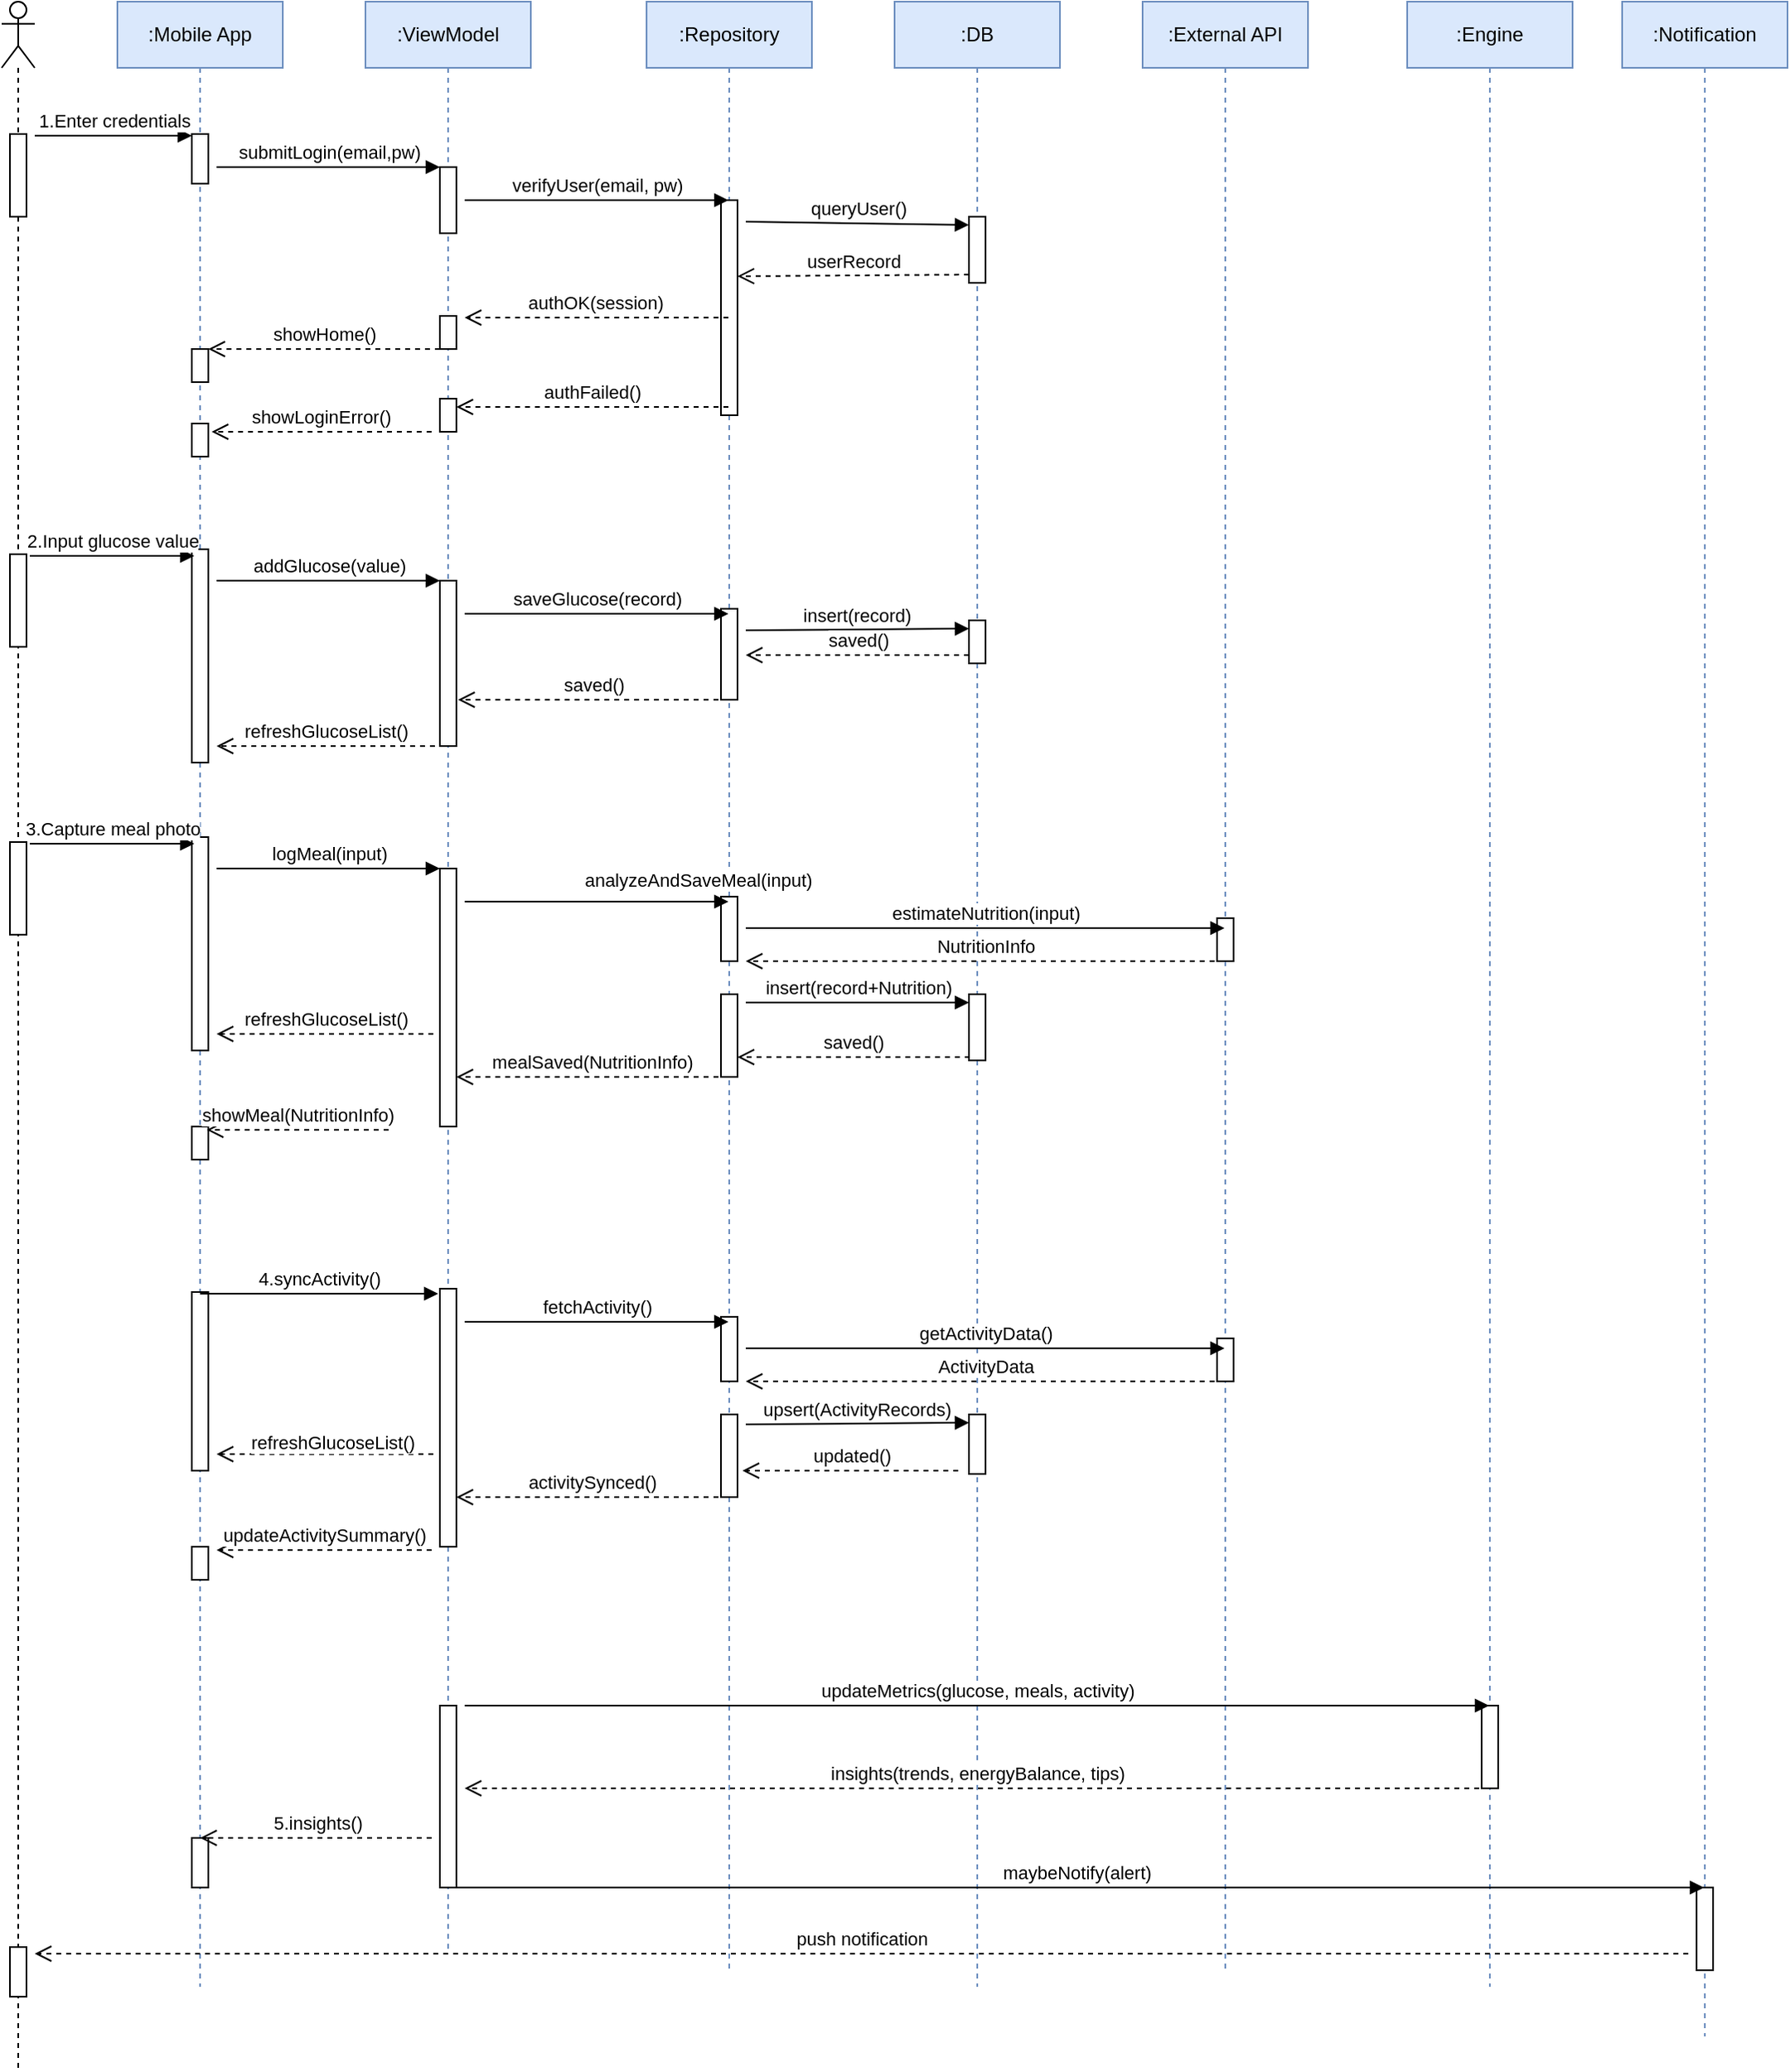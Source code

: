 <mxfile version="28.0.6">
  <diagram name="第 1 页" id="cejxMtZQo-CT8wwm4L09">
    <mxGraphModel dx="1288" dy="915" grid="1" gridSize="10" guides="1" tooltips="1" connect="1" arrows="1" fold="1" page="1" pageScale="1" pageWidth="827" pageHeight="1169" math="0" shadow="0">
      <root>
        <mxCell id="0" />
        <mxCell id="1" parent="0" />
        <mxCell id="VnCtMdweLz9wtOO9IcF--1" value="" style="shape=umlLifeline;perimeter=lifelinePerimeter;whiteSpace=wrap;html=1;container=1;dropTarget=0;collapsible=0;recursiveResize=0;outlineConnect=0;portConstraint=eastwest;newEdgeStyle={&quot;curved&quot;:0,&quot;rounded&quot;:0};participant=umlActor;" parent="1" vertex="1">
          <mxGeometry x="80" y="100" width="20" height="1250" as="geometry" />
        </mxCell>
        <mxCell id="VnCtMdweLz9wtOO9IcF--12" value="" style="html=1;points=[[0,0,0,0,5],[0,1,0,0,-5],[1,0,0,0,5],[1,1,0,0,-5]];perimeter=orthogonalPerimeter;outlineConnect=0;targetShapes=umlLifeline;portConstraint=eastwest;newEdgeStyle={&quot;curved&quot;:0,&quot;rounded&quot;:0};" parent="VnCtMdweLz9wtOO9IcF--1" vertex="1">
          <mxGeometry x="5" y="80" width="10" height="50" as="geometry" />
        </mxCell>
        <mxCell id="VnCtMdweLz9wtOO9IcF--45" value="" style="html=1;points=[[0,0,0,0,5],[0,1,0,0,-5],[1,0,0,0,5],[1,1,0,0,-5]];perimeter=orthogonalPerimeter;outlineConnect=0;targetShapes=umlLifeline;portConstraint=eastwest;newEdgeStyle={&quot;curved&quot;:0,&quot;rounded&quot;:0};" parent="VnCtMdweLz9wtOO9IcF--1" vertex="1">
          <mxGeometry x="5" y="334" width="10" height="56" as="geometry" />
        </mxCell>
        <mxCell id="AxUf1xsJegDbPLyApTB1-17" value="" style="html=1;points=[[0,0,0,0,5],[0,1,0,0,-5],[1,0,0,0,5],[1,1,0,0,-5]];perimeter=orthogonalPerimeter;outlineConnect=0;targetShapes=umlLifeline;portConstraint=eastwest;newEdgeStyle={&quot;curved&quot;:0,&quot;rounded&quot;:0};" parent="VnCtMdweLz9wtOO9IcF--1" vertex="1">
          <mxGeometry x="5" y="1176" width="10" height="30" as="geometry" />
        </mxCell>
        <mxCell id="VnCtMdweLz9wtOO9IcF--2" value=":Mobile App" style="shape=umlLifeline;perimeter=lifelinePerimeter;whiteSpace=wrap;html=1;container=1;dropTarget=0;collapsible=0;recursiveResize=0;outlineConnect=0;portConstraint=eastwest;newEdgeStyle={&quot;curved&quot;:0,&quot;rounded&quot;:0};fillColor=#dae8fc;strokeColor=#6c8ebf;" parent="1" vertex="1">
          <mxGeometry x="150" y="100" width="100" height="1200" as="geometry" />
        </mxCell>
        <mxCell id="VnCtMdweLz9wtOO9IcF--13" value="" style="html=1;points=[[0,0,0,0,5],[0,1,0,0,-5],[1,0,0,0,5],[1,1,0,0,-5]];perimeter=orthogonalPerimeter;outlineConnect=0;targetShapes=umlLifeline;portConstraint=eastwest;newEdgeStyle={&quot;curved&quot;:0,&quot;rounded&quot;:0};" parent="VnCtMdweLz9wtOO9IcF--2" vertex="1">
          <mxGeometry x="45" y="80" width="10" height="30" as="geometry" />
        </mxCell>
        <mxCell id="VnCtMdweLz9wtOO9IcF--14" value="1.Enter credentials" style="html=1;verticalAlign=bottom;endArrow=block;curved=0;rounded=0;entryX=0;entryY=0;entryDx=0;entryDy=5;" parent="VnCtMdweLz9wtOO9IcF--2" edge="1">
          <mxGeometry relative="1" as="geometry">
            <mxPoint x="-50" y="81" as="sourcePoint" />
            <mxPoint x="45" y="81" as="targetPoint" />
          </mxGeometry>
        </mxCell>
        <mxCell id="VnCtMdweLz9wtOO9IcF--30" value="" style="html=1;points=[[0,0,0,0,5],[0,1,0,0,-5],[1,0,0,0,5],[1,1,0,0,-5]];perimeter=orthogonalPerimeter;outlineConnect=0;targetShapes=umlLifeline;portConstraint=eastwest;newEdgeStyle={&quot;curved&quot;:0,&quot;rounded&quot;:0};" parent="VnCtMdweLz9wtOO9IcF--2" vertex="1">
          <mxGeometry x="45" y="210" width="10" height="20" as="geometry" />
        </mxCell>
        <mxCell id="VnCtMdweLz9wtOO9IcF--33" value="" style="html=1;points=[[0,0,0,0,5],[0,1,0,0,-5],[1,0,0,0,5],[1,1,0,0,-5]];perimeter=orthogonalPerimeter;outlineConnect=0;targetShapes=umlLifeline;portConstraint=eastwest;newEdgeStyle={&quot;curved&quot;:0,&quot;rounded&quot;:0};" parent="VnCtMdweLz9wtOO9IcF--2" vertex="1">
          <mxGeometry x="45" y="255" width="10" height="20" as="geometry" />
        </mxCell>
        <mxCell id="VnCtMdweLz9wtOO9IcF--37" value="" style="html=1;points=[[0,0,0,0,5],[0,1,0,0,-5],[1,0,0,0,5],[1,1,0,0,-5]];perimeter=orthogonalPerimeter;outlineConnect=0;targetShapes=umlLifeline;portConstraint=eastwest;newEdgeStyle={&quot;curved&quot;:0,&quot;rounded&quot;:0};" parent="VnCtMdweLz9wtOO9IcF--2" vertex="1">
          <mxGeometry x="45" y="331" width="10" height="129" as="geometry" />
        </mxCell>
        <mxCell id="VnCtMdweLz9wtOO9IcF--105" value="" style="html=1;points=[[0,0,0,0,5],[0,1,0,0,-5],[1,0,0,0,5],[1,1,0,0,-5]];perimeter=orthogonalPerimeter;outlineConnect=0;targetShapes=umlLifeline;portConstraint=eastwest;newEdgeStyle={&quot;curved&quot;:0,&quot;rounded&quot;:0};" parent="VnCtMdweLz9wtOO9IcF--2" vertex="1">
          <mxGeometry x="45" y="680" width="10" height="20" as="geometry" />
        </mxCell>
        <mxCell id="AxUf1xsJegDbPLyApTB1-13" value="" style="html=1;points=[[0,0,0,0,5],[0,1,0,0,-5],[1,0,0,0,5],[1,1,0,0,-5]];perimeter=orthogonalPerimeter;outlineConnect=0;targetShapes=umlLifeline;portConstraint=eastwest;newEdgeStyle={&quot;curved&quot;:0,&quot;rounded&quot;:0};" parent="VnCtMdweLz9wtOO9IcF--2" vertex="1">
          <mxGeometry x="45" y="1110" width="10" height="30" as="geometry" />
        </mxCell>
        <mxCell id="VnCtMdweLz9wtOO9IcF--3" value=":ViewModel" style="shape=umlLifeline;whiteSpace=wrap;html=1;container=1;dropTarget=0;collapsible=0;recursiveResize=0;outlineConnect=0;portConstraint=eastwest;newEdgeStyle={&quot;curved&quot;:0,&quot;rounded&quot;:0};fillColor=#dae8fc;strokeColor=#6c8ebf;points=[[0,0,0,0,5],[0,1,0,0,-5],[1,0,0,0,5],[1,1,0,0,-5]];perimeter=rectanglePerimeter;targetShapes=umlLifeline;participant=label;" parent="1" vertex="1">
          <mxGeometry x="300" y="100" width="100" height="1180" as="geometry" />
        </mxCell>
        <mxCell id="VnCtMdweLz9wtOO9IcF--21" value="" style="html=1;points=[[0,0,0,0,5],[0,1,0,0,-5],[1,0,0,0,5],[1,1,0,0,-5]];perimeter=orthogonalPerimeter;outlineConnect=0;targetShapes=umlLifeline;portConstraint=eastwest;newEdgeStyle={&quot;curved&quot;:0,&quot;rounded&quot;:0};" parent="VnCtMdweLz9wtOO9IcF--3" vertex="1">
          <mxGeometry x="45" y="100" width="10" height="40" as="geometry" />
        </mxCell>
        <mxCell id="VnCtMdweLz9wtOO9IcF--28" value="" style="html=1;points=[[0,0,0,0,5],[0,1,0,0,-5],[1,0,0,0,5],[1,1,0,0,-5]];perimeter=orthogonalPerimeter;outlineConnect=0;targetShapes=umlLifeline;portConstraint=eastwest;newEdgeStyle={&quot;curved&quot;:0,&quot;rounded&quot;:0};" parent="VnCtMdweLz9wtOO9IcF--3" vertex="1">
          <mxGeometry x="45" y="190" width="10" height="20" as="geometry" />
        </mxCell>
        <mxCell id="VnCtMdweLz9wtOO9IcF--32" value="" style="html=1;points=[[0,0,0,0,5],[0,1,0,0,-5],[1,0,0,0,5],[1,1,0,0,-5]];perimeter=orthogonalPerimeter;outlineConnect=0;targetShapes=umlLifeline;portConstraint=eastwest;newEdgeStyle={&quot;curved&quot;:0,&quot;rounded&quot;:0};" parent="VnCtMdweLz9wtOO9IcF--3" vertex="1">
          <mxGeometry x="45" y="240" width="10" height="20" as="geometry" />
        </mxCell>
        <mxCell id="VnCtMdweLz9wtOO9IcF--46" value="" style="html=1;points=[[0,0,0,0,5],[0,1,0,0,-5],[1,0,0,0,5],[1,1,0,0,-5]];perimeter=orthogonalPerimeter;outlineConnect=0;targetShapes=umlLifeline;portConstraint=eastwest;newEdgeStyle={&quot;curved&quot;:0,&quot;rounded&quot;:0};" parent="VnCtMdweLz9wtOO9IcF--3" vertex="1">
          <mxGeometry x="45" y="350" width="10" height="100" as="geometry" />
        </mxCell>
        <mxCell id="AxUf1xsJegDbPLyApTB1-10" value="" style="html=1;points=[[0,0,0,0,5],[0,1,0,0,-5],[1,0,0,0,5],[1,1,0,0,-5]];perimeter=orthogonalPerimeter;outlineConnect=0;targetShapes=umlLifeline;portConstraint=eastwest;newEdgeStyle={&quot;curved&quot;:0,&quot;rounded&quot;:0};" parent="VnCtMdweLz9wtOO9IcF--3" vertex="1">
          <mxGeometry x="45" y="1030" width="10" height="110" as="geometry" />
        </mxCell>
        <mxCell id="VnCtMdweLz9wtOO9IcF--4" value=":Repository" style="shape=umlLifeline;perimeter=lifelinePerimeter;whiteSpace=wrap;html=1;container=1;dropTarget=0;collapsible=0;recursiveResize=0;outlineConnect=0;portConstraint=eastwest;newEdgeStyle={&quot;curved&quot;:0,&quot;rounded&quot;:0};fillColor=#dae8fc;strokeColor=#6c8ebf;" parent="1" vertex="1">
          <mxGeometry x="470" y="100" width="100" height="1190" as="geometry" />
        </mxCell>
        <mxCell id="VnCtMdweLz9wtOO9IcF--23" value="" style="html=1;points=[[0,0,0,0,5],[0,1,0,0,-5],[1,0,0,0,5],[1,1,0,0,-5]];perimeter=orthogonalPerimeter;outlineConnect=0;targetShapes=umlLifeline;portConstraint=eastwest;newEdgeStyle={&quot;curved&quot;:0,&quot;rounded&quot;:0};" parent="VnCtMdweLz9wtOO9IcF--4" vertex="1">
          <mxGeometry x="45" y="120" width="10" height="130" as="geometry" />
        </mxCell>
        <mxCell id="VnCtMdweLz9wtOO9IcF--47" value="" style="html=1;points=[[0,0,0,0,5],[0,1,0,0,-5],[1,0,0,0,5],[1,1,0,0,-5]];perimeter=orthogonalPerimeter;outlineConnect=0;targetShapes=umlLifeline;portConstraint=eastwest;newEdgeStyle={&quot;curved&quot;:0,&quot;rounded&quot;:0};" parent="VnCtMdweLz9wtOO9IcF--4" vertex="1">
          <mxGeometry x="45" y="367" width="10" height="55" as="geometry" />
        </mxCell>
        <mxCell id="VnCtMdweLz9wtOO9IcF--100" value="" style="html=1;points=[[0,0,0,0,5],[0,1,0,0,-5],[1,0,0,0,5],[1,1,0,0,-5]];perimeter=orthogonalPerimeter;outlineConnect=0;targetShapes=umlLifeline;portConstraint=eastwest;newEdgeStyle={&quot;curved&quot;:0,&quot;rounded&quot;:0};" parent="VnCtMdweLz9wtOO9IcF--4" vertex="1">
          <mxGeometry x="45" y="600" width="10" height="50" as="geometry" />
        </mxCell>
        <mxCell id="VnCtMdweLz9wtOO9IcF--5" value=":DB" style="shape=umlLifeline;whiteSpace=wrap;html=1;container=1;dropTarget=0;collapsible=0;recursiveResize=0;outlineConnect=0;portConstraint=eastwest;newEdgeStyle={&quot;curved&quot;:0,&quot;rounded&quot;:0};fillColor=#dae8fc;strokeColor=#6c8ebf;points=[[0,0,0,0,5],[0,1,0,0,-5],[1,0,0,0,5],[1,1,0,0,-5]];perimeter=rectanglePerimeter;targetShapes=umlLifeline;participant=label;" parent="1" vertex="1">
          <mxGeometry x="620" y="100" width="100" height="1200" as="geometry" />
        </mxCell>
        <mxCell id="VnCtMdweLz9wtOO9IcF--24" value="" style="html=1;points=[[0,0,0,0,5],[0,1,0,0,-5],[1,0,0,0,5],[1,1,0,0,-5]];perimeter=orthogonalPerimeter;outlineConnect=0;targetShapes=umlLifeline;portConstraint=eastwest;newEdgeStyle={&quot;curved&quot;:0,&quot;rounded&quot;:0};" parent="VnCtMdweLz9wtOO9IcF--5" vertex="1">
          <mxGeometry x="45" y="130" width="10" height="40" as="geometry" />
        </mxCell>
        <mxCell id="VnCtMdweLz9wtOO9IcF--48" value="" style="html=1;points=[[0,0,0,0,5],[0,1,0,0,-5],[1,0,0,0,5],[1,1,0,0,-5]];perimeter=orthogonalPerimeter;outlineConnect=0;targetShapes=umlLifeline;portConstraint=eastwest;newEdgeStyle={&quot;curved&quot;:0,&quot;rounded&quot;:0};" parent="VnCtMdweLz9wtOO9IcF--5" vertex="1">
          <mxGeometry x="45" y="374" width="10" height="26" as="geometry" />
        </mxCell>
        <mxCell id="VnCtMdweLz9wtOO9IcF--99" value="" style="html=1;points=[[0,0,0,0,5],[0,1,0,0,-5],[1,0,0,0,5],[1,1,0,0,-5]];perimeter=orthogonalPerimeter;outlineConnect=0;targetShapes=umlLifeline;portConstraint=eastwest;newEdgeStyle={&quot;curved&quot;:0,&quot;rounded&quot;:0};" parent="VnCtMdweLz9wtOO9IcF--5" vertex="1">
          <mxGeometry x="45" y="600" width="10" height="40" as="geometry" />
        </mxCell>
        <mxCell id="VnCtMdweLz9wtOO9IcF--109" value="" style="html=1;points=[[0,0,0,0,5],[0,1,0,0,-5],[1,0,0,0,5],[1,1,0,0,-5]];perimeter=orthogonalPerimeter;outlineConnect=0;targetShapes=umlLifeline;portConstraint=eastwest;newEdgeStyle={&quot;curved&quot;:0,&quot;rounded&quot;:0};" parent="VnCtMdweLz9wtOO9IcF--5" vertex="1">
          <mxGeometry x="45" y="854" width="10" height="36" as="geometry" />
        </mxCell>
        <mxCell id="VnCtMdweLz9wtOO9IcF--6" value=":External API" style="shape=umlLifeline;perimeter=lifelinePerimeter;whiteSpace=wrap;html=1;container=1;dropTarget=0;collapsible=0;recursiveResize=0;outlineConnect=0;portConstraint=eastwest;newEdgeStyle={&quot;curved&quot;:0,&quot;rounded&quot;:0};fillColor=#dae8fc;strokeColor=#6c8ebf;" parent="1" vertex="1">
          <mxGeometry x="770" y="100" width="100" height="1190" as="geometry" />
        </mxCell>
        <mxCell id="VnCtMdweLz9wtOO9IcF--96" value="" style="html=1;points=[[0,0,0,0,5],[0,1,0,0,-5],[1,0,0,0,5],[1,1,0,0,-5]];perimeter=orthogonalPerimeter;outlineConnect=0;targetShapes=umlLifeline;portConstraint=eastwest;newEdgeStyle={&quot;curved&quot;:0,&quot;rounded&quot;:0};" parent="VnCtMdweLz9wtOO9IcF--6" vertex="1">
          <mxGeometry x="45" y="554" width="10" height="26" as="geometry" />
        </mxCell>
        <mxCell id="VnCtMdweLz9wtOO9IcF--20" value="verifyUser(email, pw)" style="html=1;verticalAlign=bottom;endArrow=block;curved=0;rounded=0;" parent="1" target="VnCtMdweLz9wtOO9IcF--4" edge="1">
          <mxGeometry x="0.005" width="80" relative="1" as="geometry">
            <mxPoint x="360" y="220" as="sourcePoint" />
            <mxPoint x="459.5" y="220" as="targetPoint" />
            <mxPoint as="offset" />
          </mxGeometry>
        </mxCell>
        <mxCell id="VnCtMdweLz9wtOO9IcF--22" value="submitLogin(email,pw)" style="html=1;verticalAlign=bottom;endArrow=block;curved=0;rounded=0;" parent="1" target="VnCtMdweLz9wtOO9IcF--21" edge="1">
          <mxGeometry width="80" relative="1" as="geometry">
            <mxPoint x="210" y="200" as="sourcePoint" />
            <mxPoint x="290" y="200" as="targetPoint" />
          </mxGeometry>
        </mxCell>
        <mxCell id="VnCtMdweLz9wtOO9IcF--25" value="queryUser()" style="html=1;verticalAlign=bottom;endArrow=block;curved=0;rounded=0;entryX=0;entryY=0;entryDx=0;entryDy=5;entryPerimeter=0;" parent="1" edge="1" target="VnCtMdweLz9wtOO9IcF--24">
          <mxGeometry x="0.009" width="80" relative="1" as="geometry">
            <mxPoint x="530" y="233" as="sourcePoint" />
            <mxPoint x="645" y="233" as="targetPoint" />
            <mxPoint as="offset" />
          </mxGeometry>
        </mxCell>
        <mxCell id="VnCtMdweLz9wtOO9IcF--26" value="userRecord" style="html=1;verticalAlign=bottom;endArrow=open;dashed=1;endSize=8;curved=0;rounded=0;exitX=0;exitY=1;exitDx=0;exitDy=-5;exitPerimeter=0;" parent="1" edge="1" source="VnCtMdweLz9wtOO9IcF--24">
          <mxGeometry x="0.009" relative="1" as="geometry">
            <mxPoint x="640" y="266" as="sourcePoint" />
            <mxPoint x="525" y="266" as="targetPoint" />
            <mxPoint as="offset" />
          </mxGeometry>
        </mxCell>
        <mxCell id="VnCtMdweLz9wtOO9IcF--27" value="authOK(session)" style="html=1;verticalAlign=bottom;endArrow=open;dashed=1;endSize=8;curved=0;rounded=0;" parent="1" source="VnCtMdweLz9wtOO9IcF--4" edge="1">
          <mxGeometry x="0.009" relative="1" as="geometry">
            <mxPoint x="485" y="290" as="sourcePoint" />
            <mxPoint x="360" y="291" as="targetPoint" />
            <mxPoint as="offset" />
          </mxGeometry>
        </mxCell>
        <mxCell id="VnCtMdweLz9wtOO9IcF--29" value="showHome()" style="html=1;verticalAlign=bottom;endArrow=open;dashed=1;endSize=8;curved=0;rounded=0;" parent="1" source="VnCtMdweLz9wtOO9IcF--28" target="VnCtMdweLz9wtOO9IcF--30" edge="1">
          <mxGeometry relative="1" as="geometry">
            <mxPoint x="310" y="310" as="sourcePoint" />
            <mxPoint x="230" y="310" as="targetPoint" />
            <Array as="points">
              <mxPoint x="270" y="310" />
            </Array>
          </mxGeometry>
        </mxCell>
        <mxCell id="VnCtMdweLz9wtOO9IcF--31" value="authFailed()" style="html=1;verticalAlign=bottom;endArrow=open;dashed=1;endSize=8;curved=0;rounded=0;entryX=1;entryY=0;entryDx=0;entryDy=5;entryPerimeter=0;" parent="1" source="VnCtMdweLz9wtOO9IcF--4" target="VnCtMdweLz9wtOO9IcF--32" edge="1">
          <mxGeometry relative="1" as="geometry">
            <mxPoint x="480" y="345" as="sourcePoint" />
            <mxPoint x="400" y="340" as="targetPoint" />
          </mxGeometry>
        </mxCell>
        <mxCell id="VnCtMdweLz9wtOO9IcF--34" value="showLoginError()" style="html=1;verticalAlign=bottom;endArrow=open;dashed=1;endSize=8;curved=0;rounded=0;" parent="1" edge="1">
          <mxGeometry x="0.009" relative="1" as="geometry">
            <mxPoint x="340" y="360" as="sourcePoint" />
            <mxPoint x="207" y="360" as="targetPoint" />
            <mxPoint as="offset" />
          </mxGeometry>
        </mxCell>
        <mxCell id="VnCtMdweLz9wtOO9IcF--36" value="2.Input glucose value" style="html=1;verticalAlign=bottom;endArrow=block;curved=0;rounded=0;" parent="1" edge="1">
          <mxGeometry width="80" relative="1" as="geometry">
            <mxPoint x="97" y="435" as="sourcePoint" />
            <mxPoint x="196.5" y="435" as="targetPoint" />
          </mxGeometry>
        </mxCell>
        <mxCell id="VnCtMdweLz9wtOO9IcF--49" value="addGlucose(value)" style="html=1;verticalAlign=bottom;endArrow=block;curved=0;rounded=0;" parent="1" target="VnCtMdweLz9wtOO9IcF--46" edge="1">
          <mxGeometry width="80" relative="1" as="geometry">
            <mxPoint x="210" y="450" as="sourcePoint" />
            <mxPoint x="290" y="450" as="targetPoint" />
            <Array as="points">
              <mxPoint x="290" y="450" />
            </Array>
          </mxGeometry>
        </mxCell>
        <mxCell id="VnCtMdweLz9wtOO9IcF--50" value="saveGlucose(record)" style="html=1;verticalAlign=bottom;endArrow=block;curved=0;rounded=0;" parent="1" target="VnCtMdweLz9wtOO9IcF--4" edge="1">
          <mxGeometry width="80" relative="1" as="geometry">
            <mxPoint x="360" y="470" as="sourcePoint" />
            <mxPoint x="485" y="470" as="targetPoint" />
          </mxGeometry>
        </mxCell>
        <mxCell id="VnCtMdweLz9wtOO9IcF--51" value="insert(record)" style="html=1;verticalAlign=bottom;endArrow=block;curved=0;rounded=0;entryX=0;entryY=0;entryDx=0;entryDy=5;entryPerimeter=0;" parent="1" target="VnCtMdweLz9wtOO9IcF--48" edge="1">
          <mxGeometry width="80" relative="1" as="geometry">
            <mxPoint x="530" y="480" as="sourcePoint" />
            <mxPoint x="610" y="480" as="targetPoint" />
          </mxGeometry>
        </mxCell>
        <mxCell id="VnCtMdweLz9wtOO9IcF--52" value="saved()" style="html=1;verticalAlign=bottom;endArrow=open;dashed=1;endSize=8;curved=0;rounded=0;exitX=0;exitY=1;exitDx=0;exitDy=-5;exitPerimeter=0;" parent="1" edge="1" source="VnCtMdweLz9wtOO9IcF--48">
          <mxGeometry relative="1" as="geometry">
            <mxPoint x="630" y="500" as="sourcePoint" />
            <mxPoint x="530" y="495" as="targetPoint" />
            <Array as="points" />
          </mxGeometry>
        </mxCell>
        <mxCell id="VnCtMdweLz9wtOO9IcF--54" value="saved()" style="html=1;verticalAlign=bottom;endArrow=open;dashed=1;endSize=8;curved=0;rounded=0;" parent="1" source="VnCtMdweLz9wtOO9IcF--4" edge="1">
          <mxGeometry relative="1" as="geometry">
            <mxPoint x="466" y="522" as="sourcePoint" />
            <mxPoint x="356" y="522" as="targetPoint" />
            <Array as="points">
              <mxPoint x="436" y="522" />
            </Array>
          </mxGeometry>
        </mxCell>
        <mxCell id="VnCtMdweLz9wtOO9IcF--56" value="refreshGlucoseList()" style="html=1;verticalAlign=bottom;endArrow=open;dashed=1;endSize=8;curved=0;rounded=0;" parent="1" edge="1">
          <mxGeometry relative="1" as="geometry">
            <mxPoint x="342" y="550" as="sourcePoint" />
            <mxPoint x="210" y="550" as="targetPoint" />
          </mxGeometry>
        </mxCell>
        <mxCell id="VnCtMdweLz9wtOO9IcF--87" value="" style="html=1;points=[[0,0,0,0,5],[0,1,0,0,-5],[1,0,0,0,5],[1,1,0,0,-5]];perimeter=orthogonalPerimeter;outlineConnect=0;targetShapes=umlLifeline;portConstraint=eastwest;newEdgeStyle={&quot;curved&quot;:0,&quot;rounded&quot;:0};" parent="1" vertex="1">
          <mxGeometry x="85" y="608" width="10" height="56" as="geometry" />
        </mxCell>
        <mxCell id="VnCtMdweLz9wtOO9IcF--88" value="" style="html=1;points=[[0,0,0,0,5],[0,1,0,0,-5],[1,0,0,0,5],[1,1,0,0,-5]];perimeter=orthogonalPerimeter;outlineConnect=0;targetShapes=umlLifeline;portConstraint=eastwest;newEdgeStyle={&quot;curved&quot;:0,&quot;rounded&quot;:0};" parent="1" vertex="1">
          <mxGeometry x="195" y="605" width="10" height="129" as="geometry" />
        </mxCell>
        <mxCell id="VnCtMdweLz9wtOO9IcF--89" value="" style="html=1;points=[[0,0,0,0,5],[0,1,0,0,-5],[1,0,0,0,5],[1,1,0,0,-5]];perimeter=orthogonalPerimeter;outlineConnect=0;targetShapes=umlLifeline;portConstraint=eastwest;newEdgeStyle={&quot;curved&quot;:0,&quot;rounded&quot;:0};" parent="1" vertex="1">
          <mxGeometry x="345" y="624" width="10" height="156" as="geometry" />
        </mxCell>
        <mxCell id="VnCtMdweLz9wtOO9IcF--90" value="" style="html=1;points=[[0,0,0,0,5],[0,1,0,0,-5],[1,0,0,0,5],[1,1,0,0,-5]];perimeter=orthogonalPerimeter;outlineConnect=0;targetShapes=umlLifeline;portConstraint=eastwest;newEdgeStyle={&quot;curved&quot;:0,&quot;rounded&quot;:0};" parent="1" vertex="1">
          <mxGeometry x="515" y="641" width="10" height="39" as="geometry" />
        </mxCell>
        <mxCell id="VnCtMdweLz9wtOO9IcF--91" value="3.Capture meal photo" style="html=1;verticalAlign=bottom;endArrow=block;curved=0;rounded=0;" parent="1" edge="1">
          <mxGeometry width="80" relative="1" as="geometry">
            <mxPoint x="97" y="609" as="sourcePoint" />
            <mxPoint x="196.5" y="609" as="targetPoint" />
          </mxGeometry>
        </mxCell>
        <mxCell id="VnCtMdweLz9wtOO9IcF--92" value="logMeal(input)" style="html=1;verticalAlign=bottom;endArrow=block;curved=0;rounded=0;" parent="1" target="VnCtMdweLz9wtOO9IcF--89" edge="1">
          <mxGeometry width="80" relative="1" as="geometry">
            <mxPoint x="210" y="624" as="sourcePoint" />
            <mxPoint x="290" y="624" as="targetPoint" />
            <Array as="points">
              <mxPoint x="290" y="624" />
            </Array>
          </mxGeometry>
        </mxCell>
        <mxCell id="VnCtMdweLz9wtOO9IcF--93" value="analyzeAndSaveMeal(input)" style="html=1;verticalAlign=bottom;endArrow=block;curved=0;rounded=0;" parent="1" target="VnCtMdweLz9wtOO9IcF--4" edge="1">
          <mxGeometry x="0.76" y="4" width="80" relative="1" as="geometry">
            <mxPoint x="360" y="644" as="sourcePoint" />
            <mxPoint x="485" y="644" as="targetPoint" />
            <mxPoint as="offset" />
          </mxGeometry>
        </mxCell>
        <mxCell id="VnCtMdweLz9wtOO9IcF--94" value="mealSaved(NutritionInfo)" style="html=1;verticalAlign=bottom;endArrow=open;dashed=1;endSize=8;curved=0;rounded=0;" parent="1" source="VnCtMdweLz9wtOO9IcF--4" edge="1">
          <mxGeometry relative="1" as="geometry">
            <mxPoint x="489" y="750" as="sourcePoint" />
            <mxPoint x="355" y="750" as="targetPoint" />
            <Array as="points">
              <mxPoint x="435" y="750" />
            </Array>
          </mxGeometry>
        </mxCell>
        <mxCell id="VnCtMdweLz9wtOO9IcF--95" value="refreshGlucoseList()" style="html=1;verticalAlign=bottom;endArrow=open;dashed=1;endSize=8;curved=0;rounded=0;" parent="1" edge="1">
          <mxGeometry relative="1" as="geometry">
            <mxPoint x="341" y="724" as="sourcePoint" />
            <mxPoint x="210" y="724" as="targetPoint" />
          </mxGeometry>
        </mxCell>
        <mxCell id="VnCtMdweLz9wtOO9IcF--97" value="estimateNutrition(input)" style="html=1;verticalAlign=bottom;endArrow=block;curved=0;rounded=0;" parent="1" target="VnCtMdweLz9wtOO9IcF--6" edge="1">
          <mxGeometry width="80" relative="1" as="geometry">
            <mxPoint x="530" y="660" as="sourcePoint" />
            <mxPoint x="782" y="660" as="targetPoint" />
          </mxGeometry>
        </mxCell>
        <mxCell id="VnCtMdweLz9wtOO9IcF--98" value="NutritionInfo" style="html=1;verticalAlign=bottom;endArrow=open;dashed=1;endSize=8;curved=0;rounded=0;" parent="1" source="VnCtMdweLz9wtOO9IcF--6" edge="1">
          <mxGeometry relative="1" as="geometry">
            <mxPoint x="780" y="680" as="sourcePoint" />
            <mxPoint x="530" y="680" as="targetPoint" />
            <mxPoint as="offset" />
          </mxGeometry>
        </mxCell>
        <mxCell id="VnCtMdweLz9wtOO9IcF--101" value="insert(record+Nutrition)" style="html=1;verticalAlign=bottom;endArrow=block;curved=0;rounded=0;entryX=0;entryY=0;entryDx=0;entryDy=5;entryPerimeter=0;" parent="1" target="VnCtMdweLz9wtOO9IcF--99" edge="1">
          <mxGeometry width="80" relative="1" as="geometry">
            <mxPoint x="530" y="705" as="sourcePoint" />
            <mxPoint x="655" y="701.5" as="targetPoint" />
            <mxPoint as="offset" />
          </mxGeometry>
        </mxCell>
        <mxCell id="VnCtMdweLz9wtOO9IcF--102" value="saved()" style="html=1;verticalAlign=bottom;endArrow=open;dashed=1;endSize=8;curved=0;rounded=0;" parent="1" edge="1">
          <mxGeometry relative="1" as="geometry">
            <mxPoint x="665.5" y="738" as="sourcePoint" />
            <mxPoint x="525" y="738" as="targetPoint" />
          </mxGeometry>
        </mxCell>
        <mxCell id="VnCtMdweLz9wtOO9IcF--106" value="showMeal(NutritionInfo)" style="html=1;verticalAlign=bottom;endArrow=open;dashed=1;endSize=8;curved=0;rounded=0;" parent="1" edge="1">
          <mxGeometry relative="1" as="geometry">
            <mxPoint x="314" y="782" as="sourcePoint" />
            <mxPoint x="204" y="782" as="targetPoint" />
          </mxGeometry>
        </mxCell>
        <mxCell id="VnCtMdweLz9wtOO9IcF--107" value="" style="html=1;points=[[0,0,0,0,5],[0,1,0,0,-5],[1,0,0,0,5],[1,1,0,0,-5]];perimeter=orthogonalPerimeter;outlineConnect=0;targetShapes=umlLifeline;portConstraint=eastwest;newEdgeStyle={&quot;curved&quot;:0,&quot;rounded&quot;:0};" parent="1" vertex="1">
          <mxGeometry x="195" y="1034" width="10" height="20" as="geometry" />
        </mxCell>
        <mxCell id="VnCtMdweLz9wtOO9IcF--108" value="" style="html=1;points=[[0,0,0,0,5],[0,1,0,0,-5],[1,0,0,0,5],[1,1,0,0,-5]];perimeter=orthogonalPerimeter;outlineConnect=0;targetShapes=umlLifeline;portConstraint=eastwest;newEdgeStyle={&quot;curved&quot;:0,&quot;rounded&quot;:0};" parent="1" vertex="1">
          <mxGeometry x="515" y="954" width="10" height="50" as="geometry" />
        </mxCell>
        <mxCell id="VnCtMdweLz9wtOO9IcF--110" value="" style="html=1;points=[[0,0,0,0,5],[0,1,0,0,-5],[1,0,0,0,5],[1,1,0,0,-5]];perimeter=orthogonalPerimeter;outlineConnect=0;targetShapes=umlLifeline;portConstraint=eastwest;newEdgeStyle={&quot;curved&quot;:0,&quot;rounded&quot;:0};" parent="1" vertex="1">
          <mxGeometry x="815" y="908" width="10" height="26" as="geometry" />
        </mxCell>
        <mxCell id="VnCtMdweLz9wtOO9IcF--112" value="" style="html=1;points=[[0,0,0,0,5],[0,1,0,0,-5],[1,0,0,0,5],[1,1,0,0,-5]];perimeter=orthogonalPerimeter;outlineConnect=0;targetShapes=umlLifeline;portConstraint=eastwest;newEdgeStyle={&quot;curved&quot;:0,&quot;rounded&quot;:0};" parent="1" vertex="1">
          <mxGeometry x="195" y="880" width="10" height="108" as="geometry" />
        </mxCell>
        <mxCell id="VnCtMdweLz9wtOO9IcF--113" value="" style="html=1;points=[[0,0,0,0,5],[0,1,0,0,-5],[1,0,0,0,5],[1,1,0,0,-5]];perimeter=orthogonalPerimeter;outlineConnect=0;targetShapes=umlLifeline;portConstraint=eastwest;newEdgeStyle={&quot;curved&quot;:0,&quot;rounded&quot;:0};" parent="1" vertex="1">
          <mxGeometry x="345" y="878" width="10" height="156" as="geometry" />
        </mxCell>
        <mxCell id="VnCtMdweLz9wtOO9IcF--114" value="" style="html=1;points=[[0,0,0,0,5],[0,1,0,0,-5],[1,0,0,0,5],[1,1,0,0,-5]];perimeter=orthogonalPerimeter;outlineConnect=0;targetShapes=umlLifeline;portConstraint=eastwest;newEdgeStyle={&quot;curved&quot;:0,&quot;rounded&quot;:0};" parent="1" vertex="1">
          <mxGeometry x="515" y="895" width="10" height="39" as="geometry" />
        </mxCell>
        <mxCell id="VnCtMdweLz9wtOO9IcF--116" value="4.syncActivity()" style="html=1;verticalAlign=bottom;endArrow=block;curved=0;rounded=0;" parent="1" source="VnCtMdweLz9wtOO9IcF--2" edge="1">
          <mxGeometry x="-0.004" width="80" relative="1" as="geometry">
            <mxPoint x="239" y="881" as="sourcePoint" />
            <mxPoint x="344" y="881" as="targetPoint" />
            <Array as="points">
              <mxPoint x="319" y="881" />
            </Array>
            <mxPoint as="offset" />
          </mxGeometry>
        </mxCell>
        <mxCell id="VnCtMdweLz9wtOO9IcF--117" value="fetchActivity()" style="html=1;verticalAlign=bottom;endArrow=block;curved=0;rounded=0;" parent="1" target="VnCtMdweLz9wtOO9IcF--4" edge="1">
          <mxGeometry width="80" relative="1" as="geometry">
            <mxPoint x="360" y="898" as="sourcePoint" />
            <mxPoint x="485" y="898" as="targetPoint" />
          </mxGeometry>
        </mxCell>
        <mxCell id="VnCtMdweLz9wtOO9IcF--118" value="activitySynced()" style="html=1;verticalAlign=bottom;endArrow=open;dashed=1;endSize=8;curved=0;rounded=0;" parent="1" source="VnCtMdweLz9wtOO9IcF--4" edge="1">
          <mxGeometry relative="1" as="geometry">
            <mxPoint x="489" y="1004" as="sourcePoint" />
            <mxPoint x="355" y="1004" as="targetPoint" />
            <Array as="points">
              <mxPoint x="435" y="1004" />
            </Array>
          </mxGeometry>
        </mxCell>
        <mxCell id="VnCtMdweLz9wtOO9IcF--119" value="refreshGlucoseList()" style="html=1;verticalAlign=bottom;endArrow=open;dashed=1;endSize=8;curved=0;rounded=0;" parent="1" edge="1">
          <mxGeometry x="-0.069" y="2" relative="1" as="geometry">
            <mxPoint x="341" y="978" as="sourcePoint" />
            <mxPoint x="210" y="978" as="targetPoint" />
            <mxPoint as="offset" />
          </mxGeometry>
        </mxCell>
        <mxCell id="VnCtMdweLz9wtOO9IcF--120" value="getActivityData()" style="html=1;verticalAlign=bottom;endArrow=block;curved=0;rounded=0;" parent="1" target="VnCtMdweLz9wtOO9IcF--6" edge="1">
          <mxGeometry width="80" relative="1" as="geometry">
            <mxPoint x="530" y="914" as="sourcePoint" />
            <mxPoint x="782" y="914" as="targetPoint" />
          </mxGeometry>
        </mxCell>
        <mxCell id="VnCtMdweLz9wtOO9IcF--121" value="ActivityData" style="html=1;verticalAlign=bottom;endArrow=open;dashed=1;endSize=8;curved=0;rounded=0;" parent="1" source="VnCtMdweLz9wtOO9IcF--6" edge="1">
          <mxGeometry relative="1" as="geometry">
            <mxPoint x="780" y="934" as="sourcePoint" />
            <mxPoint x="530" y="934" as="targetPoint" />
            <mxPoint as="offset" />
          </mxGeometry>
        </mxCell>
        <mxCell id="VnCtMdweLz9wtOO9IcF--122" value="upsert(ActivityRecords)" style="html=1;verticalAlign=bottom;endArrow=block;curved=0;rounded=0;entryX=0;entryY=0;entryDx=0;entryDy=5;entryPerimeter=0;" parent="1" target="VnCtMdweLz9wtOO9IcF--109" edge="1">
          <mxGeometry width="80" relative="1" as="geometry">
            <mxPoint x="530" y="960" as="sourcePoint" />
            <mxPoint x="645" y="954" as="targetPoint" />
          </mxGeometry>
        </mxCell>
        <mxCell id="VnCtMdweLz9wtOO9IcF--123" value="updated()" style="html=1;verticalAlign=bottom;endArrow=open;dashed=1;endSize=8;curved=0;rounded=0;" parent="1" edge="1">
          <mxGeometry x="-0.004" relative="1" as="geometry">
            <mxPoint x="658.5" y="988" as="sourcePoint" />
            <mxPoint x="528" y="988" as="targetPoint" />
            <mxPoint as="offset" />
          </mxGeometry>
        </mxCell>
        <mxCell id="VnCtMdweLz9wtOO9IcF--124" value="updateActivitySummary()" style="html=1;verticalAlign=bottom;endArrow=open;dashed=1;endSize=8;curved=0;rounded=0;" parent="1" edge="1">
          <mxGeometry relative="1" as="geometry">
            <mxPoint x="340" y="1036" as="sourcePoint" />
            <mxPoint x="210" y="1036" as="targetPoint" />
          </mxGeometry>
        </mxCell>
        <mxCell id="AxUf1xsJegDbPLyApTB1-1" value=":Engine" style="shape=umlLifeline;perimeter=lifelinePerimeter;whiteSpace=wrap;html=1;container=1;dropTarget=0;collapsible=0;recursiveResize=0;outlineConnect=0;portConstraint=eastwest;newEdgeStyle={&quot;curved&quot;:0,&quot;rounded&quot;:0};fillColor=#dae8fc;strokeColor=#6c8ebf;" parent="1" vertex="1">
          <mxGeometry x="930" y="100" width="100" height="1200" as="geometry" />
        </mxCell>
        <mxCell id="AxUf1xsJegDbPLyApTB1-7" value="" style="html=1;points=[[0,0,0,0,5],[0,1,0,0,-5],[1,0,0,0,5],[1,1,0,0,-5]];perimeter=orthogonalPerimeter;outlineConnect=0;targetShapes=umlLifeline;portConstraint=eastwest;newEdgeStyle={&quot;curved&quot;:0,&quot;rounded&quot;:0};" parent="AxUf1xsJegDbPLyApTB1-1" vertex="1">
          <mxGeometry x="45" y="1030" width="10" height="50" as="geometry" />
        </mxCell>
        <mxCell id="AxUf1xsJegDbPLyApTB1-3" value=":Notification" style="shape=umlLifeline;perimeter=lifelinePerimeter;whiteSpace=wrap;html=1;container=1;dropTarget=0;collapsible=0;recursiveResize=0;outlineConnect=0;portConstraint=eastwest;newEdgeStyle={&quot;curved&quot;:0,&quot;rounded&quot;:0};fillColor=#dae8fc;strokeColor=#6c8ebf;" parent="1" vertex="1">
          <mxGeometry x="1060" y="100" width="100" height="1230" as="geometry" />
        </mxCell>
        <mxCell id="AxUf1xsJegDbPLyApTB1-9" value="" style="html=1;points=[[0,0,0,0,5],[0,1,0,0,-5],[1,0,0,0,5],[1,1,0,0,-5]];perimeter=orthogonalPerimeter;outlineConnect=0;targetShapes=umlLifeline;portConstraint=eastwest;newEdgeStyle={&quot;curved&quot;:0,&quot;rounded&quot;:0};" parent="AxUf1xsJegDbPLyApTB1-3" vertex="1">
          <mxGeometry x="45" y="1140" width="10" height="50" as="geometry" />
        </mxCell>
        <mxCell id="AxUf1xsJegDbPLyApTB1-11" value="updateMetrics(glucose, meals, activity)" style="html=1;verticalAlign=bottom;endArrow=block;curved=0;rounded=0;" parent="1" target="AxUf1xsJegDbPLyApTB1-1" edge="1">
          <mxGeometry width="80" relative="1" as="geometry">
            <mxPoint x="360" y="1130" as="sourcePoint" />
            <mxPoint x="440" y="1130" as="targetPoint" />
          </mxGeometry>
        </mxCell>
        <mxCell id="AxUf1xsJegDbPLyApTB1-12" value="insights(trends, energyBalance, tips)" style="html=1;verticalAlign=bottom;endArrow=open;dashed=1;endSize=8;curved=0;rounded=0;" parent="1" source="AxUf1xsJegDbPLyApTB1-1" edge="1">
          <mxGeometry x="0.001" relative="1" as="geometry">
            <mxPoint x="890" y="1180" as="sourcePoint" />
            <mxPoint x="360" y="1180" as="targetPoint" />
            <mxPoint as="offset" />
          </mxGeometry>
        </mxCell>
        <mxCell id="AxUf1xsJegDbPLyApTB1-14" value="5.insights()" style="html=1;verticalAlign=bottom;endArrow=open;dashed=1;endSize=8;curved=0;rounded=0;" parent="1" target="VnCtMdweLz9wtOO9IcF--2" edge="1">
          <mxGeometry x="-0.008" relative="1" as="geometry">
            <mxPoint x="340" y="1210" as="sourcePoint" />
            <mxPoint x="260" y="1210" as="targetPoint" />
            <mxPoint as="offset" />
          </mxGeometry>
        </mxCell>
        <mxCell id="AxUf1xsJegDbPLyApTB1-15" value="maybeNotify(alert)" style="html=1;verticalAlign=bottom;endArrow=block;curved=0;rounded=0;" parent="1" target="AxUf1xsJegDbPLyApTB1-3" edge="1">
          <mxGeometry width="80" relative="1" as="geometry">
            <mxPoint x="350" y="1240" as="sourcePoint" />
            <mxPoint x="430" y="1240" as="targetPoint" />
          </mxGeometry>
        </mxCell>
        <mxCell id="AxUf1xsJegDbPLyApTB1-16" value="push notification" style="html=1;verticalAlign=bottom;endArrow=open;dashed=1;endSize=8;curved=0;rounded=0;" parent="1" edge="1">
          <mxGeometry relative="1" as="geometry">
            <mxPoint x="1100" y="1280" as="sourcePoint" />
            <mxPoint x="100" y="1280" as="targetPoint" />
          </mxGeometry>
        </mxCell>
      </root>
    </mxGraphModel>
  </diagram>
</mxfile>
